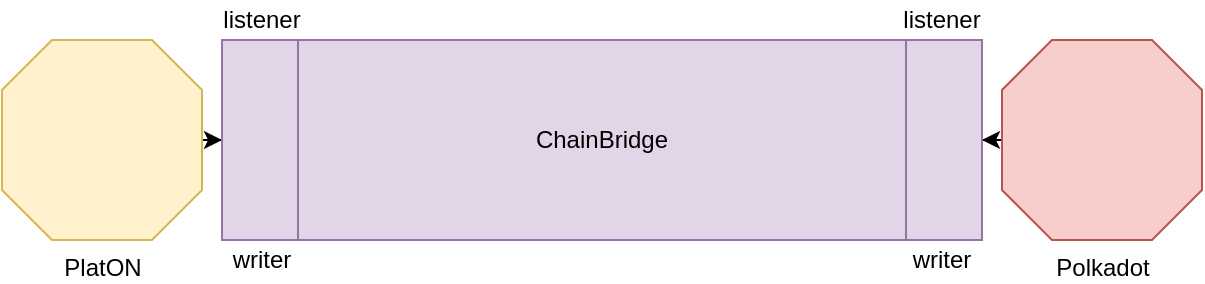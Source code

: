 <mxfile version="14.2.9" type="github">
  <diagram id="P7GycEMNmJ9JlGjv8IgR" name="第 1 页">
    <mxGraphModel dx="1044" dy="566" grid="1" gridSize="10" guides="1" tooltips="1" connect="1" arrows="1" fold="1" page="1" pageScale="1" pageWidth="827" pageHeight="1169" math="0" shadow="0">
      <root>
        <mxCell id="0" />
        <mxCell id="1" parent="0" />
        <mxCell id="PVO-l5OE1TBbHevKNnlY-11" value="" style="edgeStyle=orthogonalEdgeStyle;rounded=0;orthogonalLoop=1;jettySize=auto;html=1;" edge="1" parent="1" source="PVO-l5OE1TBbHevKNnlY-1" target="PVO-l5OE1TBbHevKNnlY-4">
          <mxGeometry relative="1" as="geometry" />
        </mxCell>
        <mxCell id="PVO-l5OE1TBbHevKNnlY-1" value="PlatON" style="verticalLabelPosition=bottom;verticalAlign=top;html=1;shape=mxgraph.basic.polygon;polyCoords=[[0.25,0],[0.75,0],[1,0.25],[1,0.75],[0.75,1],[0.25,1],[0,0.75],[0,0.25]];polyline=0;fillColor=#fff2cc;strokeColor=#d6b656;" vertex="1" parent="1">
          <mxGeometry x="120" y="350" width="100" height="100" as="geometry" />
        </mxCell>
        <mxCell id="PVO-l5OE1TBbHevKNnlY-10" value="" style="edgeStyle=orthogonalEdgeStyle;rounded=0;orthogonalLoop=1;jettySize=auto;html=1;" edge="1" parent="1" source="PVO-l5OE1TBbHevKNnlY-2" target="PVO-l5OE1TBbHevKNnlY-4">
          <mxGeometry relative="1" as="geometry" />
        </mxCell>
        <mxCell id="PVO-l5OE1TBbHevKNnlY-2" value="Polkadot" style="verticalLabelPosition=bottom;verticalAlign=top;html=1;shape=mxgraph.basic.polygon;polyCoords=[[0.25,0],[0.75,0],[1,0.25],[1,0.75],[0.75,1],[0.25,1],[0,0.75],[0,0.25]];polyline=0;fillColor=#f8cecc;strokeColor=#b85450;" vertex="1" parent="1">
          <mxGeometry x="620" y="350" width="100" height="100" as="geometry" />
        </mxCell>
        <mxCell id="PVO-l5OE1TBbHevKNnlY-4" value="ChainBridge" style="shape=process;whiteSpace=wrap;html=1;backgroundOutline=1;fillColor=#e1d5e7;strokeColor=#9673a6;" vertex="1" parent="1">
          <mxGeometry x="230" y="350" width="380" height="100" as="geometry" />
        </mxCell>
        <mxCell id="PVO-l5OE1TBbHevKNnlY-5" value="listener" style="text;html=1;strokeColor=none;fillColor=none;align=center;verticalAlign=middle;whiteSpace=wrap;rounded=0;" vertex="1" parent="1">
          <mxGeometry x="230" y="330" width="40" height="20" as="geometry" />
        </mxCell>
        <mxCell id="PVO-l5OE1TBbHevKNnlY-6" value="listener" style="text;html=1;strokeColor=none;fillColor=none;align=center;verticalAlign=middle;whiteSpace=wrap;rounded=0;" vertex="1" parent="1">
          <mxGeometry x="570" y="330" width="40" height="20" as="geometry" />
        </mxCell>
        <mxCell id="PVO-l5OE1TBbHevKNnlY-7" value="writer" style="text;html=1;strokeColor=none;fillColor=none;align=center;verticalAlign=middle;whiteSpace=wrap;rounded=0;" vertex="1" parent="1">
          <mxGeometry x="230" y="450" width="40" height="20" as="geometry" />
        </mxCell>
        <mxCell id="PVO-l5OE1TBbHevKNnlY-8" value="writer" style="text;html=1;strokeColor=none;fillColor=none;align=center;verticalAlign=middle;whiteSpace=wrap;rounded=0;" vertex="1" parent="1">
          <mxGeometry x="570" y="450" width="40" height="20" as="geometry" />
        </mxCell>
      </root>
    </mxGraphModel>
  </diagram>
</mxfile>
